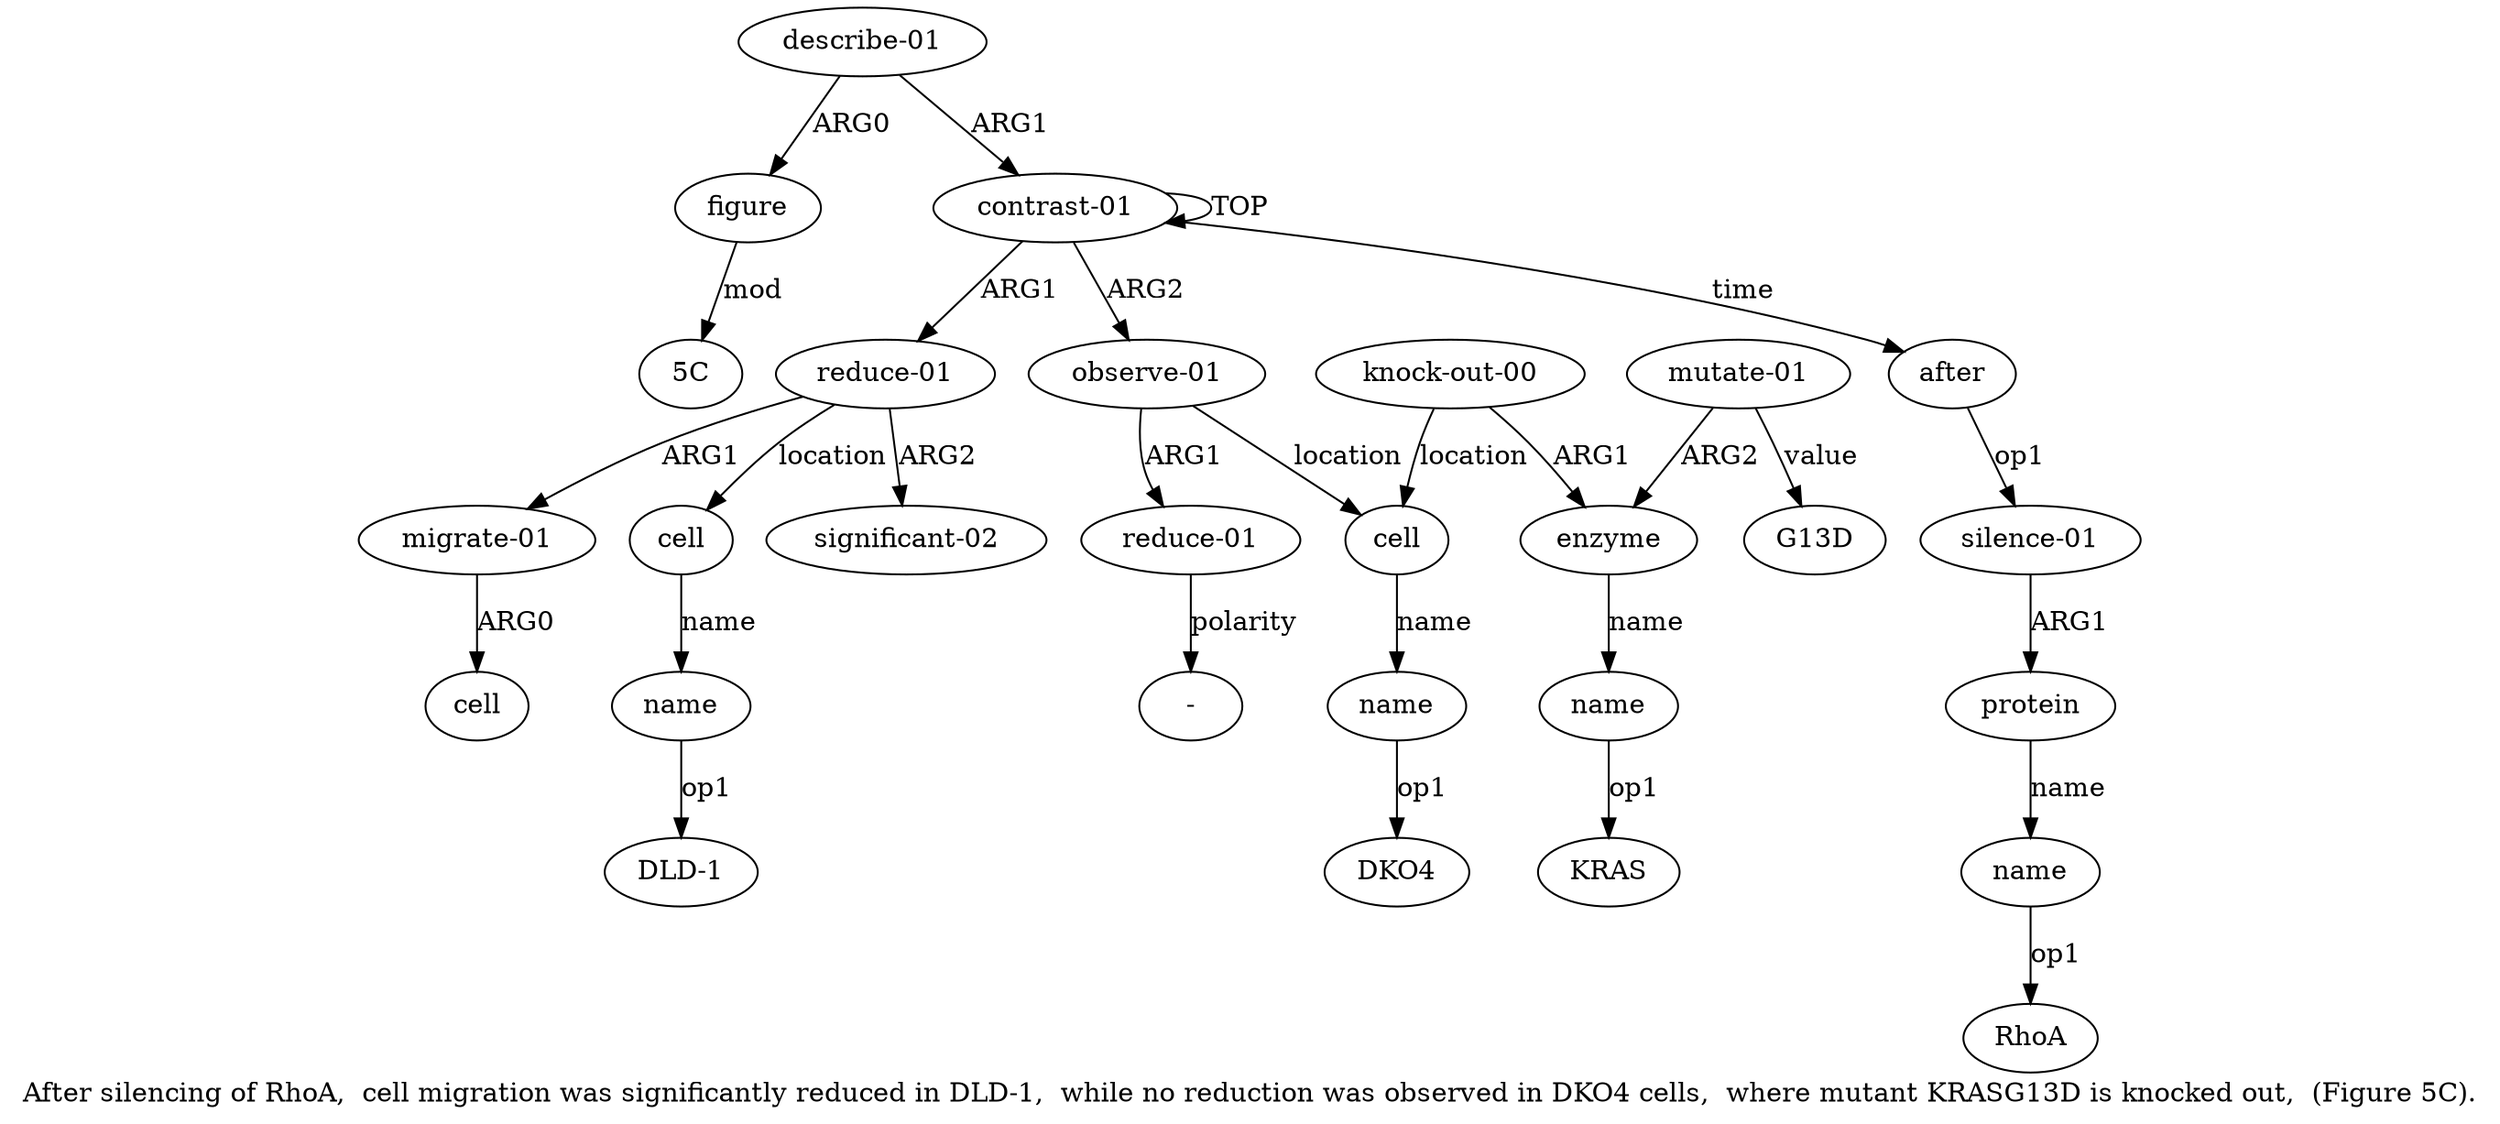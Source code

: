 digraph  {
	graph [label="After silencing of RhoA,  cell migration was significantly reduced in DLD-1,  while no reduction was observed in DKO4 cells,  where \
mutant KRASG13D is knocked out,  (Figure 5C)."];
	node [label="\N"];
	a20	 [color=black,
		gold_ind=20,
		gold_label=figure,
		label=figure,
		test_ind=20,
		test_label=figure];
	"a20 5C"	 [color=black,
		gold_ind=-1,
		gold_label="5C",
		label="5C",
		test_ind=-1,
		test_label="5C"];
	a20 -> "a20 5C" [key=0,
	color=black,
	gold_label=mod,
	label=mod,
	test_label=mod];
"a13 KRAS" [color=black,
	gold_ind=-1,
	gold_label=KRAS,
	label=KRAS,
	test_ind=-1,
	test_label=KRAS];
"a6 DLD-1" [color=black,
	gold_ind=-1,
	gold_label="DLD-1",
	label="DLD-1",
	test_ind=-1,
	test_label="DLD-1"];
"a14 G13D" [color=black,
	gold_ind=-1,
	gold_label=G13D,
	label=G13D,
	test_ind=-1,
	test_label=G13D];
"a18 RhoA" [color=black,
	gold_ind=-1,
	gold_label=RhoA,
	label=RhoA,
	test_ind=-1,
	test_label=RhoA];
"a8 -" [color=black,
	gold_ind=-1,
	gold_label="-",
	label="-",
	test_ind=-1,
	test_label="-"];
a15 [color=black,
	gold_ind=15,
	gold_label=after,
	label=after,
	test_ind=15,
	test_label=after];
a16 [color=black,
	gold_ind=16,
	gold_label="silence-01",
	label="silence-01",
	test_ind=16,
	test_label="silence-01"];
a15 -> a16 [key=0,
color=black,
gold_label=op1,
label=op1,
test_label=op1];
a14 [color=black,
gold_ind=14,
gold_label="mutate-01",
label="mutate-01",
test_ind=14,
test_label="mutate-01"];
a14 -> "a14 G13D" [key=0,
color=black,
gold_label=value,
label=value,
test_label=value];
a12 [color=black,
gold_ind=12,
gold_label=enzyme,
label=enzyme,
test_ind=12,
test_label=enzyme];
a14 -> a12 [key=0,
color=black,
gold_label=ARG2,
label=ARG2,
test_label=ARG2];
a17 [color=black,
gold_ind=17,
gold_label=protein,
label=protein,
test_ind=17,
test_label=protein];
a18 [color=black,
gold_ind=18,
gold_label=name,
label=name,
test_ind=18,
test_label=name];
a17 -> a18 [key=0,
color=black,
gold_label=name,
label=name,
test_label=name];
a16 -> a17 [key=0,
color=black,
gold_label=ARG1,
label=ARG1,
test_label=ARG1];
a11 [color=black,
gold_ind=11,
gold_label="knock-out-00",
label="knock-out-00",
test_ind=11,
test_label="knock-out-00"];
a11 -> a12 [key=0,
color=black,
gold_label=ARG1,
label=ARG1,
test_label=ARG1];
a9 [color=black,
gold_ind=9,
gold_label=cell,
label=cell,
test_ind=9,
test_label=cell];
a11 -> a9 [key=0,
color=black,
gold_label=location,
label=location,
test_label=location];
a10 [color=black,
gold_ind=10,
gold_label=name,
label=name,
test_ind=10,
test_label=name];
"a10 DKO4" [color=black,
gold_ind=-1,
gold_label=DKO4,
label=DKO4,
test_ind=-1,
test_label=DKO4];
a10 -> "a10 DKO4" [key=0,
color=black,
gold_label=op1,
label=op1,
test_label=op1];
a13 [color=black,
gold_ind=13,
gold_label=name,
label=name,
test_ind=13,
test_label=name];
a13 -> "a13 KRAS" [key=0,
color=black,
gold_label=op1,
label=op1,
test_label=op1];
a12 -> a13 [key=0,
color=black,
gold_label=name,
label=name,
test_label=name];
a19 [color=black,
gold_ind=19,
gold_label="describe-01",
label="describe-01",
test_ind=19,
test_label="describe-01"];
a19 -> a20 [key=0,
color=black,
gold_label=ARG0,
label=ARG0,
test_label=ARG0];
a0 [color=black,
gold_ind=0,
gold_label="contrast-01",
label="contrast-01",
test_ind=0,
test_label="contrast-01"];
a19 -> a0 [key=0,
color=black,
gold_label=ARG1,
label=ARG1,
test_label=ARG1];
a18 -> "a18 RhoA" [key=0,
color=black,
gold_label=op1,
label=op1,
test_label=op1];
a1 [color=black,
gold_ind=1,
gold_label="reduce-01",
label="reduce-01",
test_ind=1,
test_label="reduce-01"];
a2 [color=black,
gold_ind=2,
gold_label="migrate-01",
label="migrate-01",
test_ind=2,
test_label="migrate-01"];
a1 -> a2 [key=0,
color=black,
gold_label=ARG1,
label=ARG1,
test_label=ARG1];
a5 [color=black,
gold_ind=5,
gold_label=cell,
label=cell,
test_ind=5,
test_label=cell];
a1 -> a5 [key=0,
color=black,
gold_label=location,
label=location,
test_label=location];
a4 [color=black,
gold_ind=4,
gold_label="significant-02",
label="significant-02",
test_ind=4,
test_label="significant-02"];
a1 -> a4 [key=0,
color=black,
gold_label=ARG2,
label=ARG2,
test_label=ARG2];
a0 -> a15 [key=0,
color=black,
gold_label=time,
label=time,
test_label=time];
a0 -> a1 [key=0,
color=black,
gold_label=ARG1,
label=ARG1,
test_label=ARG1];
a0 -> a0 [key=0,
color=black,
gold_label=TOP,
label=TOP,
test_label=TOP];
a7 [color=black,
gold_ind=7,
gold_label="observe-01",
label="observe-01",
test_ind=7,
test_label="observe-01"];
a0 -> a7 [key=0,
color=black,
gold_label=ARG2,
label=ARG2,
test_label=ARG2];
a3 [color=black,
gold_ind=3,
gold_label=cell,
label=cell,
test_ind=3,
test_label=cell];
a2 -> a3 [key=0,
color=black,
gold_label=ARG0,
label=ARG0,
test_label=ARG0];
a6 [color=black,
gold_ind=6,
gold_label=name,
label=name,
test_ind=6,
test_label=name];
a5 -> a6 [key=0,
color=black,
gold_label=name,
label=name,
test_label=name];
a7 -> a9 [key=0,
color=black,
gold_label=location,
label=location,
test_label=location];
a8 [color=black,
gold_ind=8,
gold_label="reduce-01",
label="reduce-01",
test_ind=8,
test_label="reduce-01"];
a7 -> a8 [key=0,
color=black,
gold_label=ARG1,
label=ARG1,
test_label=ARG1];
a6 -> "a6 DLD-1" [key=0,
color=black,
gold_label=op1,
label=op1,
test_label=op1];
a9 -> a10 [key=0,
color=black,
gold_label=name,
label=name,
test_label=name];
a8 -> "a8 -" [key=0,
color=black,
gold_label=polarity,
label=polarity,
test_label=polarity];
}
